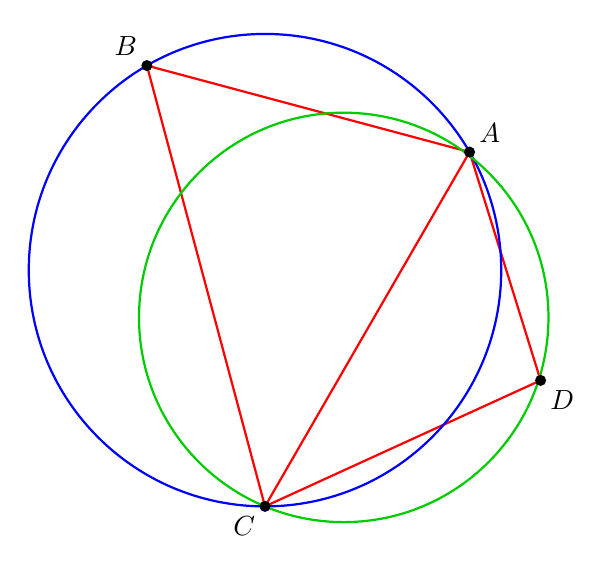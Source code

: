 \begin{tikzpicture}

\tikzstyle{line} = [draw,  thick]
\tikzstyle{point} = [black]

\def\R{3}

\coordinate (O) at (0,0);
\coordinate (A) at (30:\R);
\coordinate (B) at (120:\R);
\coordinate (C) at (-90:\R);
\coordinate (D) at (3.5,-1.4);


\def\RR{2.7}
\coordinate (OO) at (1,-0.8);


\draw[line,red] (A)--(B)--(C)--(D)--cycle;
%\draw[line,red] (B)--(D);
\draw[line,red] (A)--(C);


\draw[line,blue] (O) circle (\R);
\draw[line,green!80!black] (1,-0.6) circle (2.6);

%\draw[line,green] (-0.15,-0.9) circle (3.7);
%\draw[line,orange] (0.7,0.2) circle (3.2);



\foreach \point/\position in {A/above right,B/above left,C/below left,D/below right}{
  \fill[point] (\point) circle (2pt) node[\position]{$\point$};
}




% \draw (O)--($(A)!0.5!(B)$) -- ([turn]0:1cm);
% \draw (O)--($(A)!0.5!(C)$) -- ([turn]0:1cm);
% \draw (O)--($(B)!0.5!(C)$) -- ([turn]0:1cm);


\end{tikzpicture}